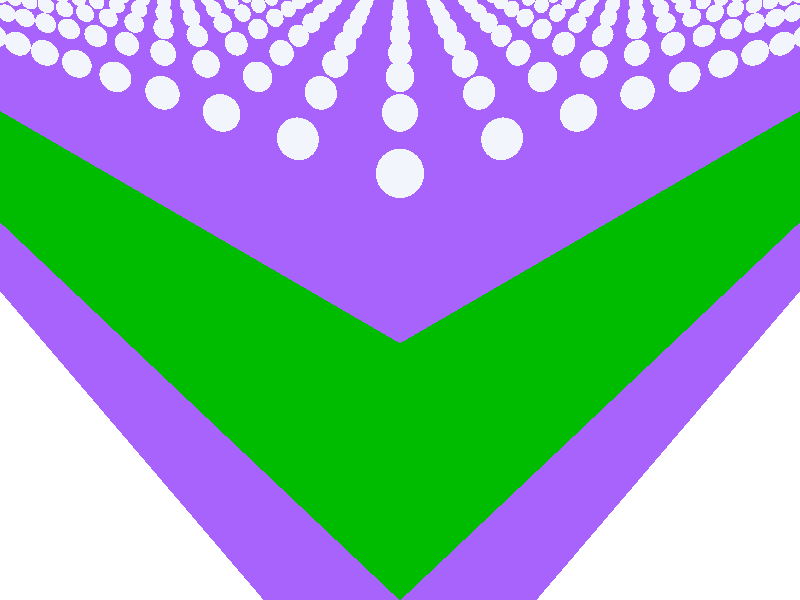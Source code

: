   #include "colors.inc" 
  
  
  
  background { color White }
  camera {
    location <175, 85, 175>
    look_at  <30, -40, 30>
  } 

#declare scale_factor = 1.17;
#declare Width = 125;
#declare Height0 = 40;

box {
    <-scale_factor*Width, -Height0/2, -scale_factor*Width>,  // Near lower left corner
    < scale_factor*Width, Height0/2,  scale_factor*Width>   // Far upper right corner
   texture {
          pigment { rgb<101/255, 32/255, 250/255>} 
        }
  }
  
  
#declare rad1 = 3;
#declare Height1 = 12*rad1;  
  
#for (X, -Width, Width+16, 14)
  #for (Z, -Width, Width+16, 14)   
      sphere {
        <X, Height0/2+Height1/2, Z>, rad1
        texture {
          pigment { color Copper }
        }    
        no_shadow
      }
  #end
#end   
       
box {
    <-scale_factor*Width, Height0/2, -scale_factor*Width>,  // Near lower left corner
    < scale_factor*Width, Height0/2+Height1,  scale_factor*Width>   // Far upper right corner
   texture {
          pigment { color rgbt<0, 0.5, 0, 0.7> }  
      finish {
      ambient .01
    }
        }
  }

 
#declare Height3 = 10;
box {
    <-scale_factor*Width, Height0/2+Height1, -scale_factor*Width>,  // Near lower left corner
    < scale_factor*Width, Height0/2+Height1+Height3,  scale_factor*Width>   // Far upper right corner
   texture {
          pigment { rgb<101/255, 32/255, 250/255> }
        }
  }     
 
#declare rad2 = 2; 

#for (X, -Width, Width+20, 14)
  #for (Z, -Width, Width+20, 14)   
      sphere {
        <X, Height0/2+Height1+Height3+rad2, Z>, rad2
        texture {
          pigment { color Silver }
        } 
        no_shadow 
      }
  #end
#end 

light_source {<175, 70, 175> color White} 
light_source {<0, 1000, 0> color White}
light_source {<800, 130, 0> color White}  
//light_source {<10, 300, 300> color White}          
